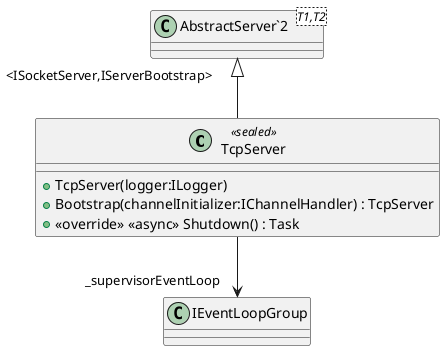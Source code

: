 @startuml
class TcpServer <<sealed>> {
    + TcpServer(logger:ILogger)
    + Bootstrap(channelInitializer:IChannelHandler) : TcpServer
    + <<override>> <<async>> Shutdown() : Task
}
class "AbstractServer`2"<T1,T2> {
}
"AbstractServer`2" "<ISocketServer,IServerBootstrap>" <|-- TcpServer
TcpServer --> "_supervisorEventLoop" IEventLoopGroup
@enduml
